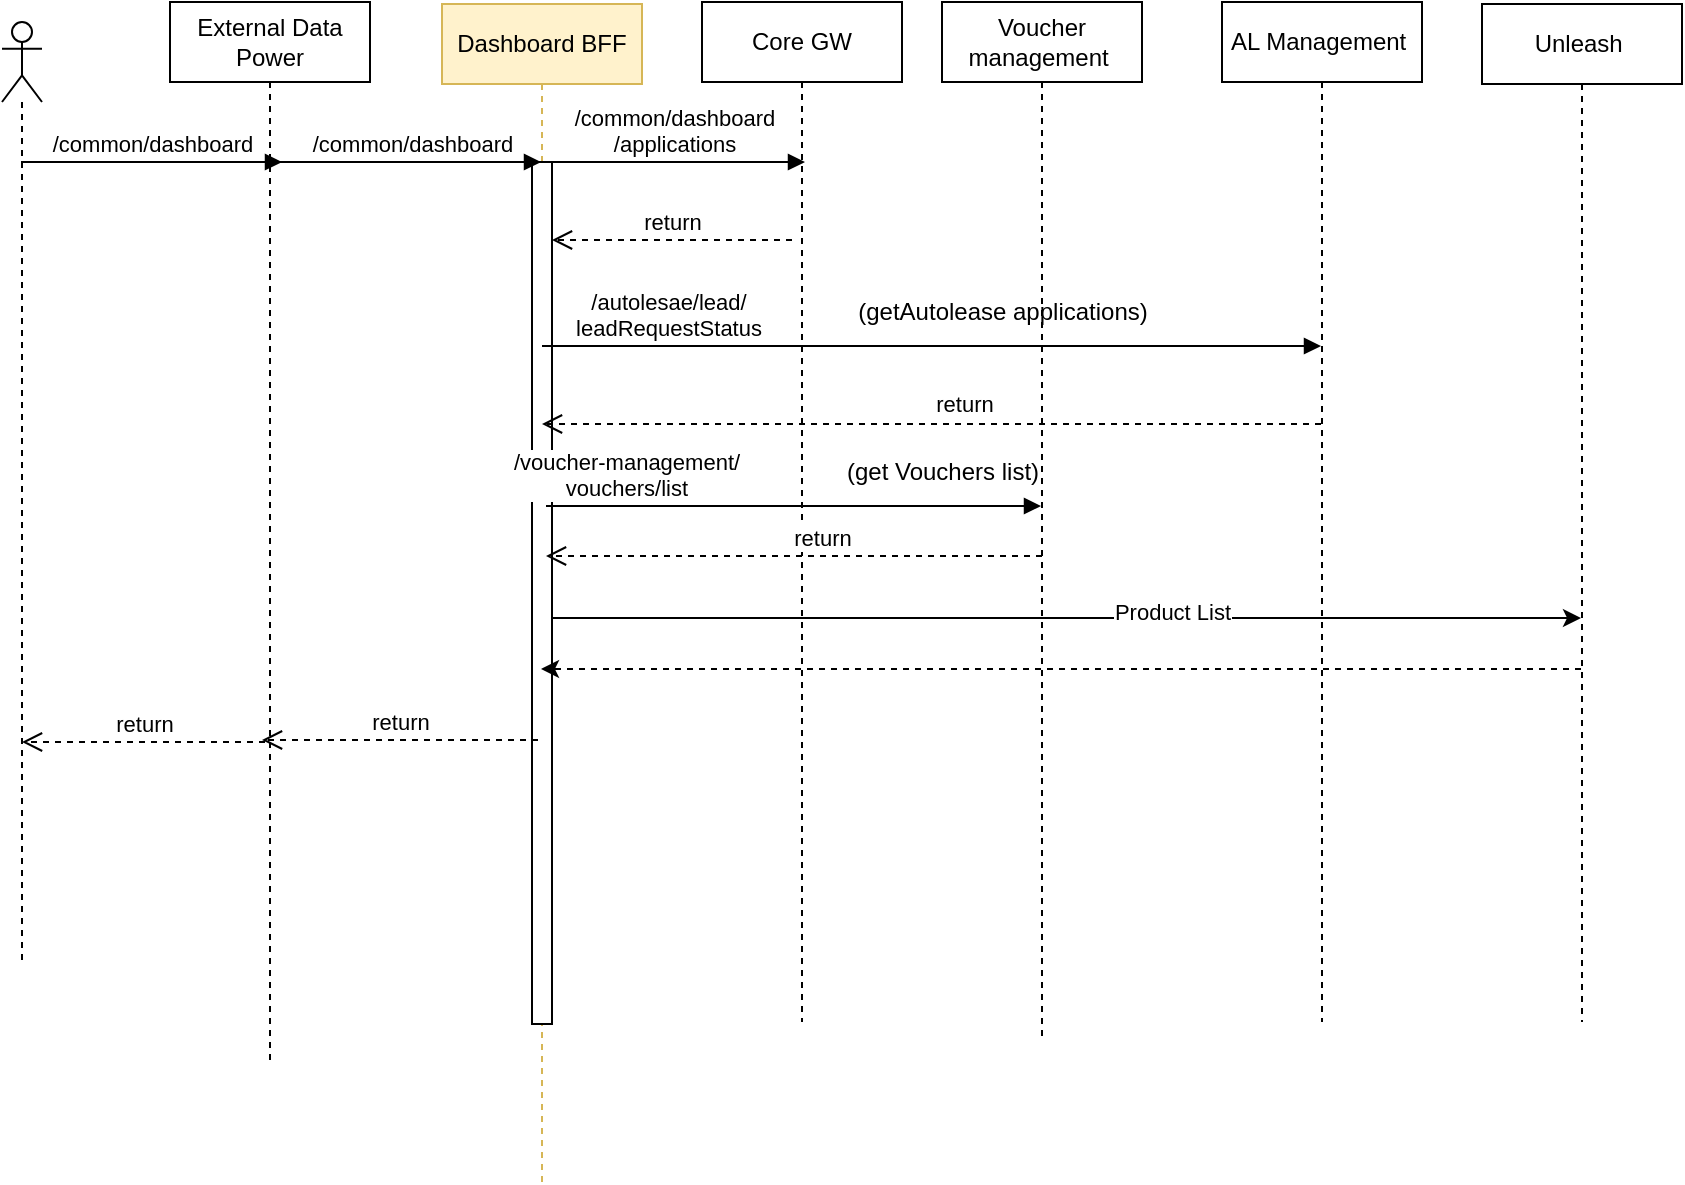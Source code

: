 <mxfile version="24.7.6" pages="2">
  <diagram name="Page-1" id="q-08-Qv3MvW77i6npHo8">
    <mxGraphModel dx="1194" dy="563" grid="1" gridSize="10" guides="1" tooltips="1" connect="1" arrows="1" fold="1" page="1" pageScale="1" pageWidth="850" pageHeight="1100" math="0" shadow="0">
      <root>
        <mxCell id="0" />
        <mxCell id="1" parent="0" />
        <mxCell id="kfkWjOruCi78jh_apI6O-5" value="" style="shape=umlLifeline;perimeter=lifelinePerimeter;whiteSpace=wrap;html=1;container=1;dropTarget=0;collapsible=0;recursiveResize=0;outlineConnect=0;portConstraint=eastwest;newEdgeStyle={&quot;curved&quot;:0,&quot;rounded&quot;:0};participant=umlActor;" parent="1" vertex="1">
          <mxGeometry x="50" y="50" width="20" height="470" as="geometry" />
        </mxCell>
        <mxCell id="kfkWjOruCi78jh_apI6O-9" value="External Data Power" style="shape=umlLifeline;perimeter=lifelinePerimeter;whiteSpace=wrap;html=1;container=1;dropTarget=0;collapsible=0;recursiveResize=0;outlineConnect=0;portConstraint=eastwest;newEdgeStyle={&quot;curved&quot;:0,&quot;rounded&quot;:0};" parent="1" vertex="1">
          <mxGeometry x="134" y="40" width="100" height="530" as="geometry" />
        </mxCell>
        <mxCell id="kfkWjOruCi78jh_apI6O-15" value="/common/dashboard" style="html=1;verticalAlign=bottom;endArrow=block;curved=0;rounded=0;" parent="kfkWjOruCi78jh_apI6O-9" edge="1">
          <mxGeometry relative="1" as="geometry">
            <mxPoint x="-74.5" y="80" as="sourcePoint" />
            <mxPoint x="56" y="80" as="targetPoint" />
          </mxGeometry>
        </mxCell>
        <mxCell id="kfkWjOruCi78jh_apI6O-10" value="Dashboard BFF" style="shape=umlLifeline;perimeter=lifelinePerimeter;whiteSpace=wrap;html=1;container=1;dropTarget=0;collapsible=0;recursiveResize=0;outlineConnect=0;portConstraint=eastwest;newEdgeStyle={&quot;curved&quot;:0,&quot;rounded&quot;:0};fillColor=#fff2cc;strokeColor=#d6b656;" parent="1" vertex="1">
          <mxGeometry x="270" y="41" width="100" height="589" as="geometry" />
        </mxCell>
        <mxCell id="kfkWjOruCi78jh_apI6O-14" value="" style="html=1;points=[[0,0,0,0,5],[0,1,0,0,-5],[1,0,0,0,5],[1,1,0,0,-5]];perimeter=orthogonalPerimeter;outlineConnect=0;targetShapes=umlLifeline;portConstraint=eastwest;newEdgeStyle={&quot;curved&quot;:0,&quot;rounded&quot;:0};" parent="kfkWjOruCi78jh_apI6O-10" vertex="1">
          <mxGeometry x="45" y="79" width="10" height="431" as="geometry" />
        </mxCell>
        <mxCell id="kfkWjOruCi78jh_apI6O-16" value="return" style="html=1;verticalAlign=bottom;endArrow=open;dashed=1;endSize=8;curved=0;rounded=0;" parent="1" edge="1">
          <mxGeometry relative="1" as="geometry">
            <mxPoint x="60" y="410" as="targetPoint" />
            <mxPoint x="181.5" y="410" as="sourcePoint" />
          </mxGeometry>
        </mxCell>
        <mxCell id="kfkWjOruCi78jh_apI6O-17" value="/common/dashboard" style="html=1;verticalAlign=bottom;endArrow=block;curved=0;rounded=0;" parent="1" target="kfkWjOruCi78jh_apI6O-10" edge="1">
          <mxGeometry relative="1" as="geometry">
            <mxPoint x="189" y="120" as="sourcePoint" />
            <mxPoint x="310" y="120" as="targetPoint" />
          </mxGeometry>
        </mxCell>
        <mxCell id="kfkWjOruCi78jh_apI6O-18" value="return" style="html=1;verticalAlign=bottom;endArrow=open;dashed=1;endSize=8;curved=0;rounded=0;" parent="1" edge="1">
          <mxGeometry relative="1" as="geometry">
            <mxPoint x="180" y="409" as="targetPoint" />
            <mxPoint x="318" y="409" as="sourcePoint" />
          </mxGeometry>
        </mxCell>
        <mxCell id="kfkWjOruCi78jh_apI6O-19" value="Core GW" style="shape=umlLifeline;perimeter=lifelinePerimeter;whiteSpace=wrap;html=1;container=1;dropTarget=0;collapsible=0;recursiveResize=0;outlineConnect=0;portConstraint=eastwest;newEdgeStyle={&quot;curved&quot;:0,&quot;rounded&quot;:0};" parent="1" vertex="1">
          <mxGeometry x="400" y="40" width="100" height="510" as="geometry" />
        </mxCell>
        <mxCell id="kfkWjOruCi78jh_apI6O-20" value="/common/dashboard&lt;div&gt;/applications&lt;/div&gt;" style="html=1;verticalAlign=bottom;endArrow=block;curved=0;rounded=0;" parent="1" edge="1">
          <mxGeometry relative="1" as="geometry">
            <mxPoint x="320.5" y="120" as="sourcePoint" />
            <mxPoint x="451.5" y="120" as="targetPoint" />
          </mxGeometry>
        </mxCell>
        <mxCell id="kfkWjOruCi78jh_apI6O-24" value="return" style="html=1;verticalAlign=bottom;endArrow=open;dashed=1;endSize=8;curved=0;rounded=0;" parent="1" edge="1">
          <mxGeometry relative="1" as="geometry">
            <mxPoint x="325" y="159" as="targetPoint" />
            <mxPoint x="445" y="159" as="sourcePoint" />
          </mxGeometry>
        </mxCell>
        <mxCell id="kfkWjOruCi78jh_apI6O-25" value="Voucher management&amp;nbsp;" style="shape=umlLifeline;perimeter=lifelinePerimeter;whiteSpace=wrap;html=1;container=1;dropTarget=0;collapsible=0;recursiveResize=0;outlineConnect=0;portConstraint=eastwest;newEdgeStyle={&quot;curved&quot;:0,&quot;rounded&quot;:0};" parent="1" vertex="1">
          <mxGeometry x="520" y="40" width="100" height="520" as="geometry" />
        </mxCell>
        <mxCell id="kfkWjOruCi78jh_apI6O-35" value="return" style="html=1;verticalAlign=bottom;endArrow=open;dashed=1;endSize=8;curved=0;rounded=0;" parent="1" edge="1">
          <mxGeometry x="-0.078" y="-1" relative="1" as="geometry">
            <mxPoint x="320" y="251" as="targetPoint" />
            <mxPoint x="709.5" y="251" as="sourcePoint" />
            <mxPoint x="1" as="offset" />
          </mxGeometry>
        </mxCell>
        <mxCell id="kfkWjOruCi78jh_apI6O-36" value="/autolesae/lead/&lt;div&gt;leadRequestStatus&lt;/div&gt;" style="html=1;verticalAlign=bottom;endArrow=block;curved=0;rounded=0;" parent="1" edge="1">
          <mxGeometry x="-0.676" relative="1" as="geometry">
            <mxPoint x="320" y="212" as="sourcePoint" />
            <mxPoint x="709.5" y="212" as="targetPoint" />
            <mxPoint as="offset" />
          </mxGeometry>
        </mxCell>
        <mxCell id="kfkWjOruCi78jh_apI6O-37" value="return" style="html=1;verticalAlign=bottom;endArrow=open;dashed=1;endSize=8;curved=0;rounded=0;" parent="1" edge="1">
          <mxGeometry x="-0.113" relative="1" as="geometry">
            <mxPoint x="322" y="317" as="targetPoint" />
            <mxPoint x="570" y="317" as="sourcePoint" />
            <mxPoint as="offset" />
          </mxGeometry>
        </mxCell>
        <mxCell id="kfkWjOruCi78jh_apI6O-38" value="/voucher-management/&lt;div&gt;vouchers/list&lt;/div&gt;" style="html=1;verticalAlign=bottom;endArrow=block;curved=0;rounded=0;" parent="1" edge="1" target="kfkWjOruCi78jh_apI6O-25">
          <mxGeometry x="-0.676" relative="1" as="geometry">
            <mxPoint x="322" y="292" as="sourcePoint" />
            <mxPoint x="693" y="292" as="targetPoint" />
            <mxPoint as="offset" />
          </mxGeometry>
        </mxCell>
        <mxCell id="kfkWjOruCi78jh_apI6O-43" value="(getAutolease applications)" style="text;html=1;align=center;verticalAlign=middle;resizable=0;points=[];autosize=1;strokeColor=none;fillColor=none;" parent="1" vertex="1">
          <mxGeometry x="465" y="180" width="170" height="30" as="geometry" />
        </mxCell>
        <mxCell id="kfkWjOruCi78jh_apI6O-44" value="(get Vouchers list)" style="text;html=1;align=center;verticalAlign=middle;resizable=0;points=[];autosize=1;strokeColor=none;fillColor=none;" parent="1" vertex="1">
          <mxGeometry x="460" y="260" width="120" height="30" as="geometry" />
        </mxCell>
        <mxCell id="9rR5KJg58eQQniy5LnAt-3" value="AL Management&amp;nbsp;" style="shape=umlLifeline;perimeter=lifelinePerimeter;whiteSpace=wrap;html=1;container=1;dropTarget=0;collapsible=0;recursiveResize=0;outlineConnect=0;portConstraint=eastwest;newEdgeStyle={&quot;curved&quot;:0,&quot;rounded&quot;:0};" parent="1" vertex="1">
          <mxGeometry x="660" y="40" width="100" height="510" as="geometry" />
        </mxCell>
        <mxCell id="9rR5KJg58eQQniy5LnAt-7" style="rounded=0;orthogonalLoop=1;jettySize=auto;html=1;dashed=1;" parent="1" edge="1">
          <mxGeometry relative="1" as="geometry">
            <mxPoint x="839.5" y="373.5" as="sourcePoint" />
            <mxPoint x="319.5" y="373.5" as="targetPoint" />
          </mxGeometry>
        </mxCell>
        <mxCell id="9rR5KJg58eQQniy5LnAt-4" value="Unleash&amp;nbsp;" style="shape=umlLifeline;perimeter=lifelinePerimeter;whiteSpace=wrap;html=1;container=1;dropTarget=0;collapsible=0;recursiveResize=0;outlineConnect=0;portConstraint=eastwest;newEdgeStyle={&quot;curved&quot;:0,&quot;rounded&quot;:0};" parent="1" vertex="1">
          <mxGeometry x="790" y="41" width="100" height="509" as="geometry" />
        </mxCell>
        <mxCell id="9rR5KJg58eQQniy5LnAt-5" style="rounded=0;orthogonalLoop=1;jettySize=auto;html=1;" parent="1" edge="1">
          <mxGeometry relative="1" as="geometry">
            <mxPoint x="325" y="348" as="sourcePoint" />
            <mxPoint x="839.5" y="348" as="targetPoint" />
          </mxGeometry>
        </mxCell>
        <mxCell id="9rR5KJg58eQQniy5LnAt-6" value="Product List" style="edgeLabel;html=1;align=center;verticalAlign=middle;resizable=0;points=[];" parent="9rR5KJg58eQQniy5LnAt-5" vertex="1" connectable="0">
          <mxGeometry x="0.204" y="3" relative="1" as="geometry">
            <mxPoint as="offset" />
          </mxGeometry>
        </mxCell>
      </root>
    </mxGraphModel>
  </diagram>
  <diagram id="MR8QIM_zjuUx4-Z7ApHf" name="aggregrator">
    <mxGraphModel dx="954" dy="523" grid="1" gridSize="10" guides="1" tooltips="1" connect="1" arrows="1" fold="1" page="1" pageScale="1" pageWidth="850" pageHeight="1100" math="0" shadow="0">
      <root>
        <mxCell id="0" />
        <mxCell id="1" parent="0" />
        <mxCell id="Ftwcc0IjQy3qPypHGgXM-5" style="rounded=0;orthogonalLoop=1;jettySize=auto;html=1;" parent="1" edge="1">
          <mxGeometry relative="1" as="geometry">
            <mxPoint x="189.5" y="154" as="sourcePoint" />
            <mxPoint x="374.5" y="154" as="targetPoint" />
          </mxGeometry>
        </mxCell>
        <mxCell id="Ftwcc0IjQy3qPypHGgXM-6" value="get Applications" style="edgeLabel;html=1;align=center;verticalAlign=middle;resizable=0;points=[];" parent="Ftwcc0IjQy3qPypHGgXM-5" vertex="1" connectable="0">
          <mxGeometry x="-0.314" y="-2" relative="1" as="geometry">
            <mxPoint as="offset" />
          </mxGeometry>
        </mxCell>
        <mxCell id="Ftwcc0IjQy3qPypHGgXM-7" style="edgeStyle=orthogonalEdgeStyle;rounded=0;orthogonalLoop=1;jettySize=auto;html=1;curved=0;" parent="1" edge="1">
          <mxGeometry relative="1" as="geometry">
            <mxPoint x="189.5" y="226" as="sourcePoint" />
            <mxPoint x="569.5" y="226" as="targetPoint" />
          </mxGeometry>
        </mxCell>
        <mxCell id="Ftwcc0IjQy3qPypHGgXM-9" value="getApplication &amp;amp; contracts" style="edgeLabel;html=1;align=center;verticalAlign=middle;resizable=0;points=[];" parent="Ftwcc0IjQy3qPypHGgXM-7" vertex="1" connectable="0">
          <mxGeometry x="-0.276" y="-2" relative="1" as="geometry">
            <mxPoint as="offset" />
          </mxGeometry>
        </mxCell>
        <mxCell id="Ftwcc0IjQy3qPypHGgXM-8" style="edgeStyle=orthogonalEdgeStyle;rounded=0;orthogonalLoop=1;jettySize=auto;html=1;curved=0;" parent="1" edge="1">
          <mxGeometry relative="1" as="geometry">
            <mxPoint x="189.5" y="285" as="sourcePoint" />
            <mxPoint x="729.5" y="285" as="targetPoint" />
          </mxGeometry>
        </mxCell>
        <mxCell id="Ftwcc0IjQy3qPypHGgXM-10" value="get contracts" style="edgeLabel;html=1;align=center;verticalAlign=middle;resizable=0;points=[];" parent="Ftwcc0IjQy3qPypHGgXM-8" vertex="1" connectable="0">
          <mxGeometry x="-0.102" y="3" relative="1" as="geometry">
            <mxPoint x="1" as="offset" />
          </mxGeometry>
        </mxCell>
        <mxCell id="xe-6D-UWX02UkqBsrBkN-1" value="Core GW" style="shape=umlLifeline;perimeter=lifelinePerimeter;whiteSpace=wrap;html=1;container=1;dropTarget=0;collapsible=0;recursiveResize=0;outlineConnect=0;portConstraint=eastwest;newEdgeStyle={&quot;curved&quot;:0,&quot;rounded&quot;:0};" parent="1" vertex="1">
          <mxGeometry x="140" y="30" width="100" height="510" as="geometry" />
        </mxCell>
        <mxCell id="Ftwcc0IjQy3qPypHGgXM-1" value="/common/dashboard" style="html=1;verticalAlign=bottom;endArrow=block;curved=0;rounded=0;" parent="1" edge="1">
          <mxGeometry x="-0.084" relative="1" as="geometry">
            <mxPoint x="60" y="130" as="sourcePoint" />
            <mxPoint x="191" y="130" as="targetPoint" />
            <mxPoint as="offset" />
          </mxGeometry>
        </mxCell>
        <mxCell id="Ftwcc0IjQy3qPypHGgXM-11" style="edgeStyle=orthogonalEdgeStyle;rounded=0;orthogonalLoop=1;jettySize=auto;html=1;curved=0;dashed=1;" parent="1" edge="1">
          <mxGeometry relative="1" as="geometry">
            <mxPoint x="374.5" y="188" as="sourcePoint" />
            <mxPoint x="189.5" y="188" as="targetPoint" />
          </mxGeometry>
        </mxCell>
        <mxCell id="Ftwcc0IjQy3qPypHGgXM-2" value="NEWGEN" style="shape=umlLifeline;perimeter=lifelinePerimeter;whiteSpace=wrap;html=1;container=1;dropTarget=0;collapsible=0;recursiveResize=0;outlineConnect=0;portConstraint=eastwest;newEdgeStyle={&quot;curved&quot;:0,&quot;rounded&quot;:0};" parent="1" vertex="1">
          <mxGeometry x="325" y="30" width="100" height="510" as="geometry" />
        </mxCell>
        <mxCell id="Ftwcc0IjQy3qPypHGgXM-12" style="edgeStyle=orthogonalEdgeStyle;rounded=0;orthogonalLoop=1;jettySize=auto;html=1;curved=0;dashed=1;" parent="1" edge="1">
          <mxGeometry relative="1" as="geometry">
            <mxPoint x="569.5" y="254" as="sourcePoint" />
            <mxPoint x="189.5" y="254" as="targetPoint" />
          </mxGeometry>
        </mxCell>
        <mxCell id="Ftwcc0IjQy3qPypHGgXM-3" value="Kastle extractor" style="shape=umlLifeline;perimeter=lifelinePerimeter;whiteSpace=wrap;html=1;container=1;dropTarget=0;collapsible=0;recursiveResize=0;outlineConnect=0;portConstraint=eastwest;newEdgeStyle={&quot;curved&quot;:0,&quot;rounded&quot;:0};" parent="1" vertex="1">
          <mxGeometry x="520" y="30" width="100" height="510" as="geometry" />
        </mxCell>
        <mxCell id="Ftwcc0IjQy3qPypHGgXM-13" style="edgeStyle=orthogonalEdgeStyle;rounded=0;orthogonalLoop=1;jettySize=auto;html=1;curved=0;dashed=1;" parent="1" edge="1">
          <mxGeometry relative="1" as="geometry">
            <mxPoint x="729.5" y="323" as="sourcePoint" />
            <mxPoint x="189.5" y="323" as="targetPoint" />
          </mxGeometry>
        </mxCell>
        <mxCell id="Ftwcc0IjQy3qPypHGgXM-4" value="T24" style="shape=umlLifeline;perimeter=lifelinePerimeter;whiteSpace=wrap;html=1;container=1;dropTarget=0;collapsible=0;recursiveResize=0;outlineConnect=0;portConstraint=eastwest;newEdgeStyle={&quot;curved&quot;:0,&quot;rounded&quot;:0};" parent="1" vertex="1">
          <mxGeometry x="680" y="30" width="100" height="510" as="geometry" />
        </mxCell>
        <mxCell id="Ftwcc0IjQy3qPypHGgXM-14" value="aggregate" style="ellipse;whiteSpace=wrap;html=1;" parent="1" vertex="1">
          <mxGeometry x="150" y="340" width="100" height="40" as="geometry" />
        </mxCell>
        <mxCell id="Ftwcc0IjQy3qPypHGgXM-15" style="edgeStyle=orthogonalEdgeStyle;rounded=0;orthogonalLoop=1;jettySize=auto;html=1;curved=0;dashed=1;" parent="1" edge="1">
          <mxGeometry relative="1" as="geometry">
            <mxPoint x="190" y="400" as="sourcePoint" />
            <mxPoint x="80" y="400" as="targetPoint" />
          </mxGeometry>
        </mxCell>
        <mxCell id="Ftwcc0IjQy3qPypHGgXM-16" value="list of contracts &amp;amp; applications" style="edgeLabel;html=1;align=center;verticalAlign=middle;resizable=0;points=[];" parent="Ftwcc0IjQy3qPypHGgXM-15" vertex="1" connectable="0">
          <mxGeometry x="0.691" y="-2" relative="1" as="geometry">
            <mxPoint as="offset" />
          </mxGeometry>
        </mxCell>
      </root>
    </mxGraphModel>
  </diagram>
</mxfile>

